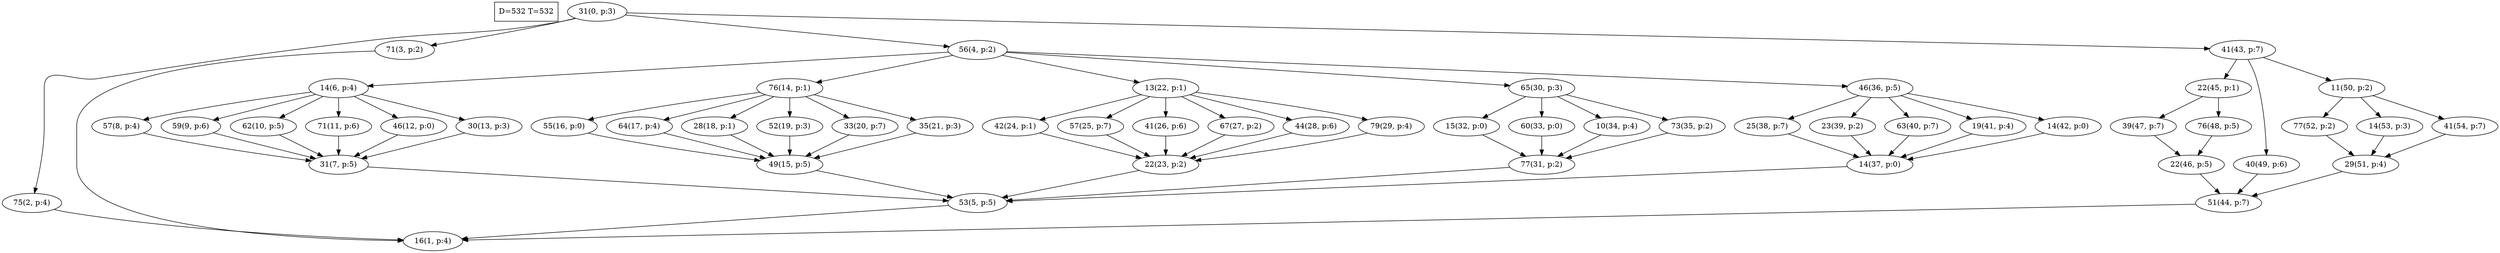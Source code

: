 digraph Task {
i [shape=box, label="D=532 T=532"]; 
0 [label="31(0, p:3)"];
1 [label="16(1, p:4)"];
2 [label="75(2, p:4)"];
3 [label="71(3, p:2)"];
4 [label="56(4, p:2)"];
5 [label="53(5, p:5)"];
6 [label="14(6, p:4)"];
7 [label="31(7, p:5)"];
8 [label="57(8, p:4)"];
9 [label="59(9, p:6)"];
10 [label="62(10, p:5)"];
11 [label="71(11, p:6)"];
12 [label="46(12, p:0)"];
13 [label="30(13, p:3)"];
14 [label="76(14, p:1)"];
15 [label="49(15, p:5)"];
16 [label="55(16, p:0)"];
17 [label="64(17, p:4)"];
18 [label="28(18, p:1)"];
19 [label="52(19, p:3)"];
20 [label="33(20, p:7)"];
21 [label="35(21, p:3)"];
22 [label="13(22, p:1)"];
23 [label="22(23, p:2)"];
24 [label="42(24, p:1)"];
25 [label="57(25, p:7)"];
26 [label="41(26, p:6)"];
27 [label="67(27, p:2)"];
28 [label="44(28, p:6)"];
29 [label="79(29, p:4)"];
30 [label="65(30, p:3)"];
31 [label="77(31, p:2)"];
32 [label="15(32, p:0)"];
33 [label="60(33, p:0)"];
34 [label="10(34, p:4)"];
35 [label="73(35, p:2)"];
36 [label="46(36, p:5)"];
37 [label="14(37, p:0)"];
38 [label="25(38, p:7)"];
39 [label="23(39, p:2)"];
40 [label="63(40, p:7)"];
41 [label="19(41, p:4)"];
42 [label="14(42, p:0)"];
43 [label="41(43, p:7)"];
44 [label="51(44, p:7)"];
45 [label="22(45, p:1)"];
46 [label="22(46, p:5)"];
47 [label="39(47, p:7)"];
48 [label="76(48, p:5)"];
49 [label="40(49, p:6)"];
50 [label="11(50, p:2)"];
51 [label="29(51, p:4)"];
52 [label="77(52, p:2)"];
53 [label="14(53, p:3)"];
54 [label="41(54, p:7)"];
0 -> 2;
0 -> 3;
0 -> 4;
0 -> 43;
2 -> 1;
3 -> 1;
4 -> 6;
4 -> 14;
4 -> 22;
4 -> 30;
4 -> 36;
5 -> 1;
6 -> 8;
6 -> 9;
6 -> 10;
6 -> 11;
6 -> 12;
6 -> 13;
7 -> 5;
8 -> 7;
9 -> 7;
10 -> 7;
11 -> 7;
12 -> 7;
13 -> 7;
14 -> 16;
14 -> 17;
14 -> 18;
14 -> 19;
14 -> 20;
14 -> 21;
15 -> 5;
16 -> 15;
17 -> 15;
18 -> 15;
19 -> 15;
20 -> 15;
21 -> 15;
22 -> 24;
22 -> 25;
22 -> 26;
22 -> 27;
22 -> 28;
22 -> 29;
23 -> 5;
24 -> 23;
25 -> 23;
26 -> 23;
27 -> 23;
28 -> 23;
29 -> 23;
30 -> 32;
30 -> 33;
30 -> 34;
30 -> 35;
31 -> 5;
32 -> 31;
33 -> 31;
34 -> 31;
35 -> 31;
36 -> 38;
36 -> 39;
36 -> 40;
36 -> 41;
36 -> 42;
37 -> 5;
38 -> 37;
39 -> 37;
40 -> 37;
41 -> 37;
42 -> 37;
43 -> 45;
43 -> 49;
43 -> 50;
44 -> 1;
45 -> 47;
45 -> 48;
46 -> 44;
47 -> 46;
48 -> 46;
49 -> 44;
50 -> 52;
50 -> 53;
50 -> 54;
51 -> 44;
52 -> 51;
53 -> 51;
54 -> 51;
}
